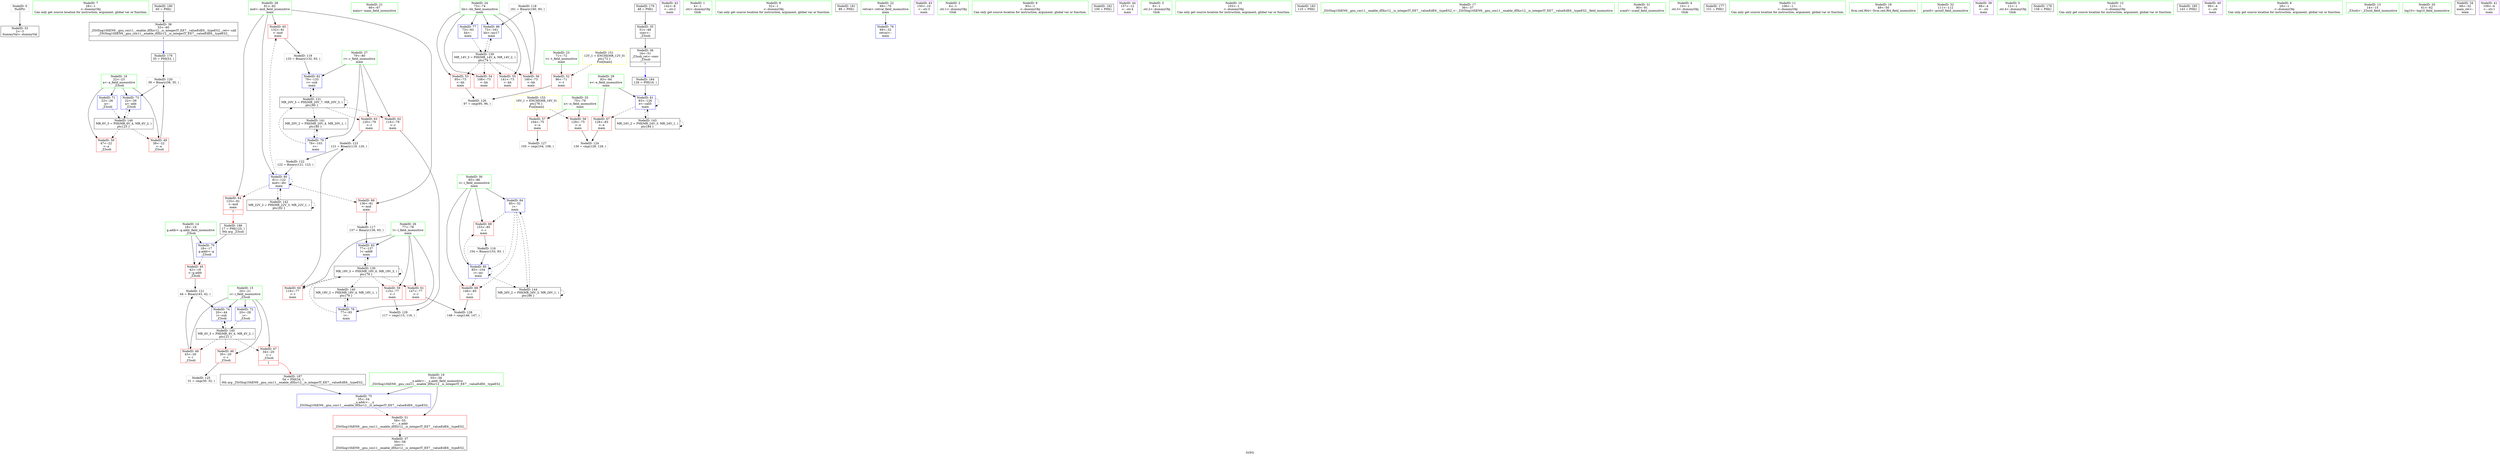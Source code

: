 digraph "SVFG" {
	label="SVFG";

	Node0x563e6a63bbd0 [shape=record,color=grey,label="{NodeID: 0\nNullPtr}"];
	Node0x563e6a63bbd0 -> Node0x563e6a6559b0[style=solid];
	Node0x563e6a64d6b0 [shape=record,color=green,label="{NodeID: 7\n28\<--1\n\<--dummyObj\nCan only get source location for instruction, argument, global var or function.}"];
	Node0x563e6a671d60 [shape=record,color=black,label="{NodeID: 180\n60 = PHI()\n}"];
	Node0x563e6a671d60 -> Node0x563e6a655df0[style=solid];
	Node0x563e6a64c680 [shape=record,color=green,label="{NodeID: 14\n18\<--19\ng.addr\<--g.addr_field_insensitive\n_Z3soli\n}"];
	Node0x563e6a64c680 -> Node0x563e6a6563a0[style=solid];
	Node0x563e6a64c680 -> Node0x563e6a658810[style=solid];
	Node0x563e6a6730f0 [shape=record,color=black,label="{NodeID: 187\n54 = PHI(34, )\n0th arg _ZSt5log10IiEN9__gnu_cxx11__enable_ifIXsr12__is_integerIT_EE7__valueEdE6__typeES2_ }"];
	Node0x563e6a6730f0 -> Node0x563e6a658c20[style=solid];
	Node0x563e6a655050 [shape=record,color=green,label="{NodeID: 21\n66\<--67\nmain\<--main_field_insensitive\n}"];
	Node0x563e6a655540 [shape=record,color=green,label="{NodeID: 28\n81\<--82\nmid\<--mid_field_insensitive\nmain\n}"];
	Node0x563e6a655540 -> Node0x563e6a658330[style=solid];
	Node0x563e6a655540 -> Node0x563e6a658400[style=solid];
	Node0x563e6a655540 -> Node0x563e6a6584d0[style=solid];
	Node0x563e6a655540 -> Node0x563e6a659030[style=solid];
	Node0x563e6a65baa0 [shape=record,color=grey,label="{NodeID: 118\n161 = Binary(160, 93, )\n}"];
	Node0x563e6a65baa0 -> Node0x563e6a659510[style=solid];
	Node0x563e6a655b80 [shape=record,color=black,label="{NodeID: 35\n51\<--48\nconv\<--\n_Z3soli\n}"];
	Node0x563e6a655b80 -> Node0x563e6a655c50[style=solid];
	Node0x563e6a65c520 [shape=record,color=grey,label="{NodeID: 125\n31 = cmp(30, 32, )\n}"];
	Node0x563e6a656130 [shape=record,color=purple,label="{NodeID: 42\n142\<--8\n\<--.str.2\nmain\n}"];
	Node0x563e6a657700 [shape=record,color=red,label="{NodeID: 49\n38\<--22\n\<--a\n_Z3soli\n}"];
	Node0x563e6a657700 -> Node0x563e6a65bda0[style=solid];
	Node0x563e6a663ff0 [shape=record,color=black,label="{NodeID: 139\nMR_14V_3 = PHI(MR_14V_4, MR_14V_2, )\npts\{74 \}\n}"];
	Node0x563e6a663ff0 -> Node0x563e6a657a40[style=dashed];
	Node0x563e6a663ff0 -> Node0x563e6a657b10[style=dashed];
	Node0x563e6a663ff0 -> Node0x563e6a657be0[style=dashed];
	Node0x563e6a663ff0 -> Node0x563e6a657cb0[style=dashed];
	Node0x563e6a663ff0 -> Node0x563e6a659510[style=dashed];
	Node0x563e6a657cb0 [shape=record,color=red,label="{NodeID: 56\n160\<--73\n\<--hh\nmain\n}"];
	Node0x563e6a657cb0 -> Node0x563e6a65baa0[style=solid];
	Node0x563e6a6662f0 [shape=record,color=black,label="{NodeID: 146\nMR_6V_3 = PHI(MR_6V_4, MR_6V_2, )\npts\{23 \}\n}"];
	Node0x563e6a6662f0 -> Node0x563e6a657700[style=dashed];
	Node0x563e6a6662f0 -> Node0x563e6a6577d0[style=dashed];
	Node0x563e6a6662f0 -> Node0x563e6a658a80[style=dashed];
	Node0x563e6a658260 [shape=record,color=red,label="{NodeID: 63\n120\<--79\n\<--r\nmain\n}"];
	Node0x563e6a658260 -> Node0x563e6a65c220[style=solid];
	Node0x563e6a6683d0 [shape=record,color=yellow,style=double,label="{NodeID: 153\n16V_1 = ENCHI(MR_16V_0)\npts\{76 \}\nFun[main]}"];
	Node0x563e6a6683d0 -> Node0x563e6a657d80[style=dashed];
	Node0x563e6a6683d0 -> Node0x563e6a657e50[style=dashed];
	Node0x563e6a658810 [shape=record,color=blue,label="{NodeID: 70\n18\<--17\ng.addr\<--g\n_Z3soli\n}"];
	Node0x563e6a658810 -> Node0x563e6a6563a0[style=dashed];
	Node0x563e6a658dc0 [shape=record,color=blue,label="{NodeID: 77\n73\<--93\nhh\<--\nmain\n}"];
	Node0x563e6a658dc0 -> Node0x563e6a663ff0[style=dashed];
	Node0x563e6a659370 [shape=record,color=blue,label="{NodeID: 84\n85\<--32\ni\<--\nmain\n}"];
	Node0x563e6a659370 -> Node0x563e6a658670[style=dashed];
	Node0x563e6a659370 -> Node0x563e6a658740[style=dashed];
	Node0x563e6a659370 -> Node0x563e6a659440[style=dashed];
	Node0x563e6a659370 -> Node0x563e6a6658f0[style=dashed];
	Node0x563e6a63bb10 [shape=record,color=green,label="{NodeID: 1\n4\<--1\n.str\<--dummyObj\nGlob }"];
	Node0x563e6a6544b0 [shape=record,color=green,label="{NodeID: 8\n32\<--1\n\<--dummyObj\nCan only get source location for instruction, argument, global var or function.}"];
	Node0x563e6a671e60 [shape=record,color=black,label="{NodeID: 181\n89 = PHI()\n}"];
	Node0x563e6a64c750 [shape=record,color=green,label="{NodeID: 15\n20\<--21\ni\<--i_field_insensitive\n_Z3soli\n}"];
	Node0x563e6a64c750 -> Node0x563e6a656470[style=solid];
	Node0x563e6a64c750 -> Node0x563e6a656540[style=solid];
	Node0x563e6a64c750 -> Node0x563e6a657630[style=solid];
	Node0x563e6a64c750 -> Node0x563e6a6589b0[style=solid];
	Node0x563e6a64c750 -> Node0x563e6a658b50[style=solid];
	Node0x563e6a6550e0 [shape=record,color=green,label="{NodeID: 22\n69\<--70\nretval\<--retval_field_insensitive\nmain\n}"];
	Node0x563e6a6550e0 -> Node0x563e6a658cf0[style=solid];
	Node0x563e6a655610 [shape=record,color=green,label="{NodeID: 29\n83\<--84\ne\<--e_field_insensitive\nmain\n}"];
	Node0x563e6a655610 -> Node0x563e6a6585a0[style=solid];
	Node0x563e6a655610 -> Node0x563e6a659100[style=solid];
	Node0x563e6a65bc20 [shape=record,color=grey,label="{NodeID: 119\n133 = Binary(132, 93, )\n}"];
	Node0x563e6a65bc20 -> Node0x563e6a6591d0[style=solid];
	Node0x563e6a655c50 [shape=record,color=black,label="{NodeID: 36\n16\<--51\n_Z3soli_ret\<--conv\n_Z3soli\n|{<s0>7}}"];
	Node0x563e6a655c50:s0 -> Node0x563e6a672cc0[style=solid,color=blue];
	Node0x563e6a65c6a0 [shape=record,color=grey,label="{NodeID: 126\n97 = cmp(95, 96, )\n}"];
	Node0x563e6a656200 [shape=record,color=purple,label="{NodeID: 43\n150\<--10\n\<--.str.3\nmain\n}"];
	Node0x563e6a6577d0 [shape=record,color=red,label="{NodeID: 50\n47\<--22\n\<--a\n_Z3soli\n}"];
	Node0x563e6a6644f0 [shape=record,color=black,label="{NodeID: 140\nMR_18V_2 = PHI(MR_18V_4, MR_18V_1, )\npts\{78 \}\n}"];
	Node0x563e6a6644f0 -> Node0x563e6a658e90[style=dashed];
	Node0x563e6a657d80 [shape=record,color=red,label="{NodeID: 57\n104\<--75\n\<--n\nmain\n}"];
	Node0x563e6a657d80 -> Node0x563e6a65c820[style=solid];
	Node0x563e6a658330 [shape=record,color=red,label="{NodeID: 64\n125\<--81\n\<--mid\nmain\n|{<s0>7}}"];
	Node0x563e6a658330:s0 -> Node0x563e6a672f80[style=solid,color=red];
	Node0x563e6a6588e0 [shape=record,color=blue,label="{NodeID: 71\n22\<--26\na\<--\n_Z3soli\n}"];
	Node0x563e6a6588e0 -> Node0x563e6a6662f0[style=dashed];
	Node0x563e6a658e90 [shape=record,color=blue,label="{NodeID: 78\n77\<--93\nl\<--\nmain\n}"];
	Node0x563e6a658e90 -> Node0x563e6a6612f0[style=dashed];
	Node0x563e6a658e90 -> Node0x563e6a6644f0[style=dashed];
	Node0x563e6a659440 [shape=record,color=blue,label="{NodeID: 85\n85\<--154\ni\<--inc\nmain\n}"];
	Node0x563e6a659440 -> Node0x563e6a658670[style=dashed];
	Node0x563e6a659440 -> Node0x563e6a658740[style=dashed];
	Node0x563e6a659440 -> Node0x563e6a659440[style=dashed];
	Node0x563e6a659440 -> Node0x563e6a6658f0[style=dashed];
	Node0x563e6a64ca70 [shape=record,color=green,label="{NodeID: 2\n6\<--1\n.str.1\<--dummyObj\nGlob }"];
	Node0x563e6a654540 [shape=record,color=green,label="{NodeID: 9\n93\<--1\n\<--dummyObj\nCan only get source location for instruction, argument, global var or function.}"];
	Node0x563e6a672ac0 [shape=record,color=black,label="{NodeID: 182\n100 = PHI()\n}"];
	Node0x563e6a64c820 [shape=record,color=green,label="{NodeID: 16\n22\<--23\na\<--a_field_insensitive\n_Z3soli\n}"];
	Node0x563e6a64c820 -> Node0x563e6a657700[style=solid];
	Node0x563e6a64c820 -> Node0x563e6a6577d0[style=solid];
	Node0x563e6a64c820 -> Node0x563e6a6588e0[style=solid];
	Node0x563e6a64c820 -> Node0x563e6a658a80[style=solid];
	Node0x563e6a655170 [shape=record,color=green,label="{NodeID: 23\n71\<--72\nt\<--t_field_insensitive\nmain\n}"];
	Node0x563e6a655170 -> Node0x563e6a657970[style=solid];
	Node0x563e6a6556e0 [shape=record,color=green,label="{NodeID: 30\n85\<--86\ni\<--i_field_insensitive\nmain\n}"];
	Node0x563e6a6556e0 -> Node0x563e6a658670[style=solid];
	Node0x563e6a6556e0 -> Node0x563e6a658740[style=solid];
	Node0x563e6a6556e0 -> Node0x563e6a659370[style=solid];
	Node0x563e6a6556e0 -> Node0x563e6a659440[style=solid];
	Node0x563e6a65bda0 [shape=record,color=grey,label="{NodeID: 120\n39 = Binary(38, 35, )\n}"];
	Node0x563e6a65bda0 -> Node0x563e6a658a80[style=solid];
	Node0x563e6a655d20 [shape=record,color=black,label="{NodeID: 37\n59\<--58\nconv\<--\n_ZSt5log10IiEN9__gnu_cxx11__enable_ifIXsr12__is_integerIT_EE7__valueEdE6__typeES2_\n}"];
	Node0x563e6a65c820 [shape=record,color=grey,label="{NodeID: 127\n105 = cmp(104, 106, )\n}"];
	Node0x563e6a6562d0 [shape=record,color=purple,label="{NodeID: 44\n157\<--12\n\<--.str.4\nmain\n}"];
	Node0x563e6a6578a0 [shape=record,color=red,label="{NodeID: 51\n58\<--55\n\<--__x.addr\n_ZSt5log10IiEN9__gnu_cxx11__enable_ifIXsr12__is_integerIT_EE7__valueEdE6__typeES2_\n}"];
	Node0x563e6a6578a0 -> Node0x563e6a655d20[style=solid];
	Node0x563e6a6649f0 [shape=record,color=black,label="{NodeID: 141\nMR_20V_2 = PHI(MR_20V_4, MR_20V_1, )\npts\{80 \}\n}"];
	Node0x563e6a6649f0 -> Node0x563e6a658f60[style=dashed];
	Node0x563e6a657e50 [shape=record,color=red,label="{NodeID: 58\n129\<--75\n\<--n\nmain\n}"];
	Node0x563e6a657e50 -> Node0x563e6a65c3a0[style=solid];
	Node0x563e6a658400 [shape=record,color=red,label="{NodeID: 65\n132\<--81\n\<--mid\nmain\n}"];
	Node0x563e6a658400 -> Node0x563e6a65bc20[style=solid];
	Node0x563e6a6589b0 [shape=record,color=blue,label="{NodeID: 72\n20\<--28\ni\<--\n_Z3soli\n}"];
	Node0x563e6a6589b0 -> Node0x563e6a665df0[style=dashed];
	Node0x563e6a658f60 [shape=record,color=blue,label="{NodeID: 79\n79\<--103\nr\<--\nmain\n}"];
	Node0x563e6a658f60 -> Node0x563e6a6617f0[style=dashed];
	Node0x563e6a658f60 -> Node0x563e6a6649f0[style=dashed];
	Node0x563e6a659510 [shape=record,color=blue,label="{NodeID: 86\n73\<--161\nhh\<--inc17\nmain\n}"];
	Node0x563e6a659510 -> Node0x563e6a663ff0[style=dashed];
	Node0x563e6a64cb00 [shape=record,color=green,label="{NodeID: 3\n8\<--1\n.str.2\<--dummyObj\nGlob }"];
	Node0x563e6a6726f0 [shape=record,color=black,label="{NodeID: 176\n35 = PHI(53, )\n}"];
	Node0x563e6a6726f0 -> Node0x563e6a65bda0[style=solid];
	Node0x563e6a654610 [shape=record,color=green,label="{NodeID: 10\n103\<--1\n\<--dummyObj\nCan only get source location for instruction, argument, global var or function.}"];
	Node0x563e6a672bc0 [shape=record,color=black,label="{NodeID: 183\n110 = PHI()\n}"];
	Node0x563e6a64c8f0 [shape=record,color=green,label="{NodeID: 17\n36\<--37\n_ZSt5log10IiEN9__gnu_cxx11__enable_ifIXsr12__is_integerIT_EE7__valueEdE6__typeES2_\<--_ZSt5log10IiEN9__gnu_cxx11__enable_ifIXsr12__is_integerIT_EE7__valueEdE6__typeES2__field_insensitive\n}"];
	Node0x563e6a655200 [shape=record,color=green,label="{NodeID: 24\n73\<--74\nhh\<--hh_field_insensitive\nmain\n}"];
	Node0x563e6a655200 -> Node0x563e6a657a40[style=solid];
	Node0x563e6a655200 -> Node0x563e6a657b10[style=solid];
	Node0x563e6a655200 -> Node0x563e6a657be0[style=solid];
	Node0x563e6a655200 -> Node0x563e6a657cb0[style=solid];
	Node0x563e6a655200 -> Node0x563e6a658dc0[style=solid];
	Node0x563e6a655200 -> Node0x563e6a659510[style=solid];
	Node0x563e6a6557b0 [shape=record,color=green,label="{NodeID: 31\n90\<--91\nscanf\<--scanf_field_insensitive\n}"];
	Node0x563e6a65bf20 [shape=record,color=grey,label="{NodeID: 121\n44 = Binary(43, 42, )\n}"];
	Node0x563e6a65bf20 -> Node0x563e6a658b50[style=solid];
	Node0x563e6a655df0 [shape=record,color=black,label="{NodeID: 38\n53\<--60\n_ZSt5log10IiEN9__gnu_cxx11__enable_ifIXsr12__is_integerIT_EE7__valueEdE6__typeES2__ret\<--call\n_ZSt5log10IiEN9__gnu_cxx11__enable_ifIXsr12__is_integerIT_EE7__valueEdE6__typeES2_\n|{<s0>1}}"];
	Node0x563e6a655df0:s0 -> Node0x563e6a6726f0[style=solid,color=blue];
	Node0x563e6a65c9a0 [shape=record,color=grey,label="{NodeID: 128\n148 = cmp(146, 147, )\n}"];
	Node0x563e6a6563a0 [shape=record,color=red,label="{NodeID: 45\n42\<--18\n\<--g.addr\n_Z3soli\n}"];
	Node0x563e6a6563a0 -> Node0x563e6a65bf20[style=solid];
	Node0x563e6a657970 [shape=record,color=red,label="{NodeID: 52\n96\<--71\n\<--t\nmain\n}"];
	Node0x563e6a657970 -> Node0x563e6a65c6a0[style=solid];
	Node0x563e6a664ef0 [shape=record,color=black,label="{NodeID: 142\nMR_22V_2 = PHI(MR_22V_3, MR_22V_1, )\npts\{82 \}\n}"];
	Node0x563e6a664ef0 -> Node0x563e6a659030[style=dashed];
	Node0x563e6a664ef0 -> Node0x563e6a664ef0[style=dashed];
	Node0x563e6a657f20 [shape=record,color=red,label="{NodeID: 59\n115\<--77\n\<--l\nmain\n}"];
	Node0x563e6a657f20 -> Node0x563e6a65cb20[style=solid];
	Node0x563e6a6584d0 [shape=record,color=red,label="{NodeID: 66\n136\<--81\n\<--mid\nmain\n}"];
	Node0x563e6a6584d0 -> Node0x563e6a65b920[style=solid];
	Node0x563e6a658a80 [shape=record,color=blue,label="{NodeID: 73\n22\<--39\na\<--add\n_Z3soli\n}"];
	Node0x563e6a658a80 -> Node0x563e6a6662f0[style=dashed];
	Node0x563e6a659030 [shape=record,color=blue,label="{NodeID: 80\n81\<--122\nmid\<--div\nmain\n}"];
	Node0x563e6a659030 -> Node0x563e6a658330[style=dashed];
	Node0x563e6a659030 -> Node0x563e6a658400[style=dashed];
	Node0x563e6a659030 -> Node0x563e6a6584d0[style=dashed];
	Node0x563e6a659030 -> Node0x563e6a659030[style=dashed];
	Node0x563e6a659030 -> Node0x563e6a664ef0[style=dashed];
	Node0x563e6a654170 [shape=record,color=green,label="{NodeID: 4\n10\<--1\n.str.3\<--dummyObj\nGlob }"];
	Node0x563e6a4d4890 [shape=record,color=black,label="{NodeID: 177\n151 = PHI()\n}"];
	Node0x563e6a64b2b0 [shape=record,color=green,label="{NodeID: 11\n106\<--1\n\<--dummyObj\nCan only get source location for instruction, argument, global var or function.}"];
	Node0x563e6a672cc0 [shape=record,color=black,label="{NodeID: 184\n126 = PHI(16, )\n}"];
	Node0x563e6a672cc0 -> Node0x563e6a659100[style=solid];
	Node0x563e6a654ea0 [shape=record,color=green,label="{NodeID: 18\n49\<--50\nllvm.ceil.f64\<--llvm.ceil.f64_field_insensitive\n}"];
	Node0x563e6a6552d0 [shape=record,color=green,label="{NodeID: 25\n75\<--76\nn\<--n_field_insensitive\nmain\n}"];
	Node0x563e6a6552d0 -> Node0x563e6a657d80[style=solid];
	Node0x563e6a6552d0 -> Node0x563e6a657e50[style=solid];
	Node0x563e6a6558b0 [shape=record,color=green,label="{NodeID: 32\n111\<--112\nprintf\<--printf_field_insensitive\n}"];
	Node0x563e6a65c0a0 [shape=record,color=grey,label="{NodeID: 122\n122 = Binary(121, 123, )\n}"];
	Node0x563e6a65c0a0 -> Node0x563e6a659030[style=solid];
	Node0x563e6a655ec0 [shape=record,color=purple,label="{NodeID: 39\n88\<--4\n\<--.str\nmain\n}"];
	Node0x563e6a65cb20 [shape=record,color=grey,label="{NodeID: 129\n117 = cmp(115, 116, )\n}"];
	Node0x563e6a656470 [shape=record,color=red,label="{NodeID: 46\n30\<--20\n\<--i\n_Z3soli\n}"];
	Node0x563e6a656470 -> Node0x563e6a65c520[style=solid];
	Node0x563e6a657a40 [shape=record,color=red,label="{NodeID: 53\n95\<--73\n\<--hh\nmain\n}"];
	Node0x563e6a657a40 -> Node0x563e6a65c6a0[style=solid];
	Node0x563e6a6653f0 [shape=record,color=black,label="{NodeID: 143\nMR_24V_2 = PHI(MR_24V_3, MR_24V_1, )\npts\{84 \}\n}"];
	Node0x563e6a6653f0 -> Node0x563e6a659100[style=dashed];
	Node0x563e6a6653f0 -> Node0x563e6a6653f0[style=dashed];
	Node0x563e6a657ff0 [shape=record,color=red,label="{NodeID: 60\n119\<--77\n\<--l\nmain\n}"];
	Node0x563e6a657ff0 -> Node0x563e6a65c220[style=solid];
	Node0x563e6a6585a0 [shape=record,color=red,label="{NodeID: 67\n128\<--83\n\<--e\nmain\n}"];
	Node0x563e6a6585a0 -> Node0x563e6a65c3a0[style=solid];
	Node0x563e6a658b50 [shape=record,color=blue,label="{NodeID: 74\n20\<--44\ni\<--sub\n_Z3soli\n}"];
	Node0x563e6a658b50 -> Node0x563e6a665df0[style=dashed];
	Node0x563e6a659100 [shape=record,color=blue,label="{NodeID: 81\n83\<--126\ne\<--call5\nmain\n}"];
	Node0x563e6a659100 -> Node0x563e6a6585a0[style=dashed];
	Node0x563e6a659100 -> Node0x563e6a659100[style=dashed];
	Node0x563e6a659100 -> Node0x563e6a6653f0[style=dashed];
	Node0x563e6a654200 [shape=record,color=green,label="{NodeID: 5\n12\<--1\n.str.4\<--dummyObj\nGlob }"];
	Node0x563e6a671bc0 [shape=record,color=black,label="{NodeID: 178\n158 = PHI()\n}"];
	Node0x563e6a64b380 [shape=record,color=green,label="{NodeID: 12\n123\<--1\n\<--dummyObj\nCan only get source location for instruction, argument, global var or function.}"];
	Node0x563e6a672eb0 [shape=record,color=black,label="{NodeID: 185\n143 = PHI()\n}"];
	Node0x563e6a654f30 [shape=record,color=green,label="{NodeID: 19\n55\<--56\n__x.addr\<--__x.addr_field_insensitive\n_ZSt5log10IiEN9__gnu_cxx11__enable_ifIXsr12__is_integerIT_EE7__valueEdE6__typeES2_\n}"];
	Node0x563e6a654f30 -> Node0x563e6a6578a0[style=solid];
	Node0x563e6a654f30 -> Node0x563e6a658c20[style=solid];
	Node0x563e6a6553a0 [shape=record,color=green,label="{NodeID: 26\n77\<--78\nl\<--l_field_insensitive\nmain\n}"];
	Node0x563e6a6553a0 -> Node0x563e6a657f20[style=solid];
	Node0x563e6a6553a0 -> Node0x563e6a657ff0[style=solid];
	Node0x563e6a6553a0 -> Node0x563e6a6580c0[style=solid];
	Node0x563e6a6553a0 -> Node0x563e6a658e90[style=solid];
	Node0x563e6a6553a0 -> Node0x563e6a6592a0[style=solid];
	Node0x563e6a65b7a0 [shape=record,color=grey,label="{NodeID: 116\n154 = Binary(153, 93, )\n}"];
	Node0x563e6a65b7a0 -> Node0x563e6a659440[style=solid];
	Node0x563e6a6559b0 [shape=record,color=black,label="{NodeID: 33\n2\<--3\ndummyVal\<--dummyVal\n}"];
	Node0x563e6a65c220 [shape=record,color=grey,label="{NodeID: 123\n121 = Binary(119, 120, )\n}"];
	Node0x563e6a65c220 -> Node0x563e6a65c0a0[style=solid];
	Node0x563e6a655f90 [shape=record,color=purple,label="{NodeID: 40\n99\<--4\n\<--.str\nmain\n}"];
	Node0x563e6a6612f0 [shape=record,color=black,label="{NodeID: 130\nMR_18V_5 = PHI(MR_18V_6, MR_18V_3, )\npts\{78 \}\n}"];
	Node0x563e6a6612f0 -> Node0x563e6a657f20[style=dashed];
	Node0x563e6a6612f0 -> Node0x563e6a657ff0[style=dashed];
	Node0x563e6a6612f0 -> Node0x563e6a6580c0[style=dashed];
	Node0x563e6a6612f0 -> Node0x563e6a6592a0[style=dashed];
	Node0x563e6a6612f0 -> Node0x563e6a6612f0[style=dashed];
	Node0x563e6a6612f0 -> Node0x563e6a6644f0[style=dashed];
	Node0x563e6a656540 [shape=record,color=red,label="{NodeID: 47\n34\<--20\n\<--i\n_Z3soli\n|{<s0>1}}"];
	Node0x563e6a656540:s0 -> Node0x563e6a6730f0[style=solid,color=red];
	Node0x563e6a657b10 [shape=record,color=red,label="{NodeID: 54\n108\<--73\n\<--hh\nmain\n}"];
	Node0x563e6a6658f0 [shape=record,color=black,label="{NodeID: 144\nMR_26V_2 = PHI(MR_26V_3, MR_26V_1, )\npts\{86 \}\n}"];
	Node0x563e6a6658f0 -> Node0x563e6a659370[style=dashed];
	Node0x563e6a6658f0 -> Node0x563e6a6658f0[style=dashed];
	Node0x563e6a6580c0 [shape=record,color=red,label="{NodeID: 61\n147\<--77\n\<--l\nmain\n}"];
	Node0x563e6a6580c0 -> Node0x563e6a65c9a0[style=solid];
	Node0x563e6a668210 [shape=record,color=yellow,style=double,label="{NodeID: 151\n12V_1 = ENCHI(MR_12V_0)\npts\{72 \}\nFun[main]}"];
	Node0x563e6a668210 -> Node0x563e6a657970[style=dashed];
	Node0x563e6a658670 [shape=record,color=red,label="{NodeID: 68\n146\<--85\n\<--i\nmain\n}"];
	Node0x563e6a658670 -> Node0x563e6a65c9a0[style=solid];
	Node0x563e6a658c20 [shape=record,color=blue,label="{NodeID: 75\n55\<--54\n__x.addr\<--__x\n_ZSt5log10IiEN9__gnu_cxx11__enable_ifIXsr12__is_integerIT_EE7__valueEdE6__typeES2_\n}"];
	Node0x563e6a658c20 -> Node0x563e6a6578a0[style=dashed];
	Node0x563e6a6591d0 [shape=record,color=blue,label="{NodeID: 82\n79\<--133\nr\<--sub\nmain\n}"];
	Node0x563e6a6591d0 -> Node0x563e6a6617f0[style=dashed];
	Node0x563e6a64d620 [shape=record,color=green,label="{NodeID: 6\n26\<--1\n\<--dummyObj\nCan only get source location for instruction, argument, global var or function.}"];
	Node0x563e6a671c90 [shape=record,color=black,label="{NodeID: 179\n48 = PHI()\n}"];
	Node0x563e6a671c90 -> Node0x563e6a655b80[style=solid];
	Node0x563e6a64b450 [shape=record,color=green,label="{NodeID: 13\n14\<--15\n_Z3soli\<--_Z3soli_field_insensitive\n}"];
	Node0x563e6a672f80 [shape=record,color=black,label="{NodeID: 186\n17 = PHI(125, )\n0th arg _Z3soli }"];
	Node0x563e6a672f80 -> Node0x563e6a658810[style=solid];
	Node0x563e6a654fc0 [shape=record,color=green,label="{NodeID: 20\n61\<--62\nlog10\<--log10_field_insensitive\n}"];
	Node0x563e6a655470 [shape=record,color=green,label="{NodeID: 27\n79\<--80\nr\<--r_field_insensitive\nmain\n}"];
	Node0x563e6a655470 -> Node0x563e6a658190[style=solid];
	Node0x563e6a655470 -> Node0x563e6a658260[style=solid];
	Node0x563e6a655470 -> Node0x563e6a658f60[style=solid];
	Node0x563e6a655470 -> Node0x563e6a6591d0[style=solid];
	Node0x563e6a65b920 [shape=record,color=grey,label="{NodeID: 117\n137 = Binary(136, 93, )\n}"];
	Node0x563e6a65b920 -> Node0x563e6a6592a0[style=solid];
	Node0x563e6a655ab0 [shape=record,color=black,label="{NodeID: 34\n68\<--32\nmain_ret\<--\nmain\n}"];
	Node0x563e6a65c3a0 [shape=record,color=grey,label="{NodeID: 124\n130 = cmp(128, 129, )\n}"];
	Node0x563e6a656060 [shape=record,color=purple,label="{NodeID: 41\n109\<--6\n\<--.str.1\nmain\n}"];
	Node0x563e6a6617f0 [shape=record,color=black,label="{NodeID: 131\nMR_20V_5 = PHI(MR_20V_7, MR_20V_3, )\npts\{80 \}\n}"];
	Node0x563e6a6617f0 -> Node0x563e6a658190[style=dashed];
	Node0x563e6a6617f0 -> Node0x563e6a658260[style=dashed];
	Node0x563e6a6617f0 -> Node0x563e6a6591d0[style=dashed];
	Node0x563e6a6617f0 -> Node0x563e6a6617f0[style=dashed];
	Node0x563e6a6617f0 -> Node0x563e6a6649f0[style=dashed];
	Node0x563e6a657630 [shape=record,color=red,label="{NodeID: 48\n43\<--20\n\<--i\n_Z3soli\n}"];
	Node0x563e6a657630 -> Node0x563e6a65bf20[style=solid];
	Node0x563e6a657be0 [shape=record,color=red,label="{NodeID: 55\n141\<--73\n\<--hh\nmain\n}"];
	Node0x563e6a665df0 [shape=record,color=black,label="{NodeID: 145\nMR_4V_3 = PHI(MR_4V_4, MR_4V_2, )\npts\{21 \}\n}"];
	Node0x563e6a665df0 -> Node0x563e6a656470[style=dashed];
	Node0x563e6a665df0 -> Node0x563e6a656540[style=dashed];
	Node0x563e6a665df0 -> Node0x563e6a657630[style=dashed];
	Node0x563e6a665df0 -> Node0x563e6a658b50[style=dashed];
	Node0x563e6a658190 [shape=record,color=red,label="{NodeID: 62\n116\<--79\n\<--r\nmain\n}"];
	Node0x563e6a658190 -> Node0x563e6a65cb20[style=solid];
	Node0x563e6a658740 [shape=record,color=red,label="{NodeID: 69\n153\<--85\n\<--i\nmain\n}"];
	Node0x563e6a658740 -> Node0x563e6a65b7a0[style=solid];
	Node0x563e6a658cf0 [shape=record,color=blue,label="{NodeID: 76\n69\<--32\nretval\<--\nmain\n}"];
	Node0x563e6a6592a0 [shape=record,color=blue,label="{NodeID: 83\n77\<--137\nl\<--add8\nmain\n}"];
	Node0x563e6a6592a0 -> Node0x563e6a6612f0[style=dashed];
}
